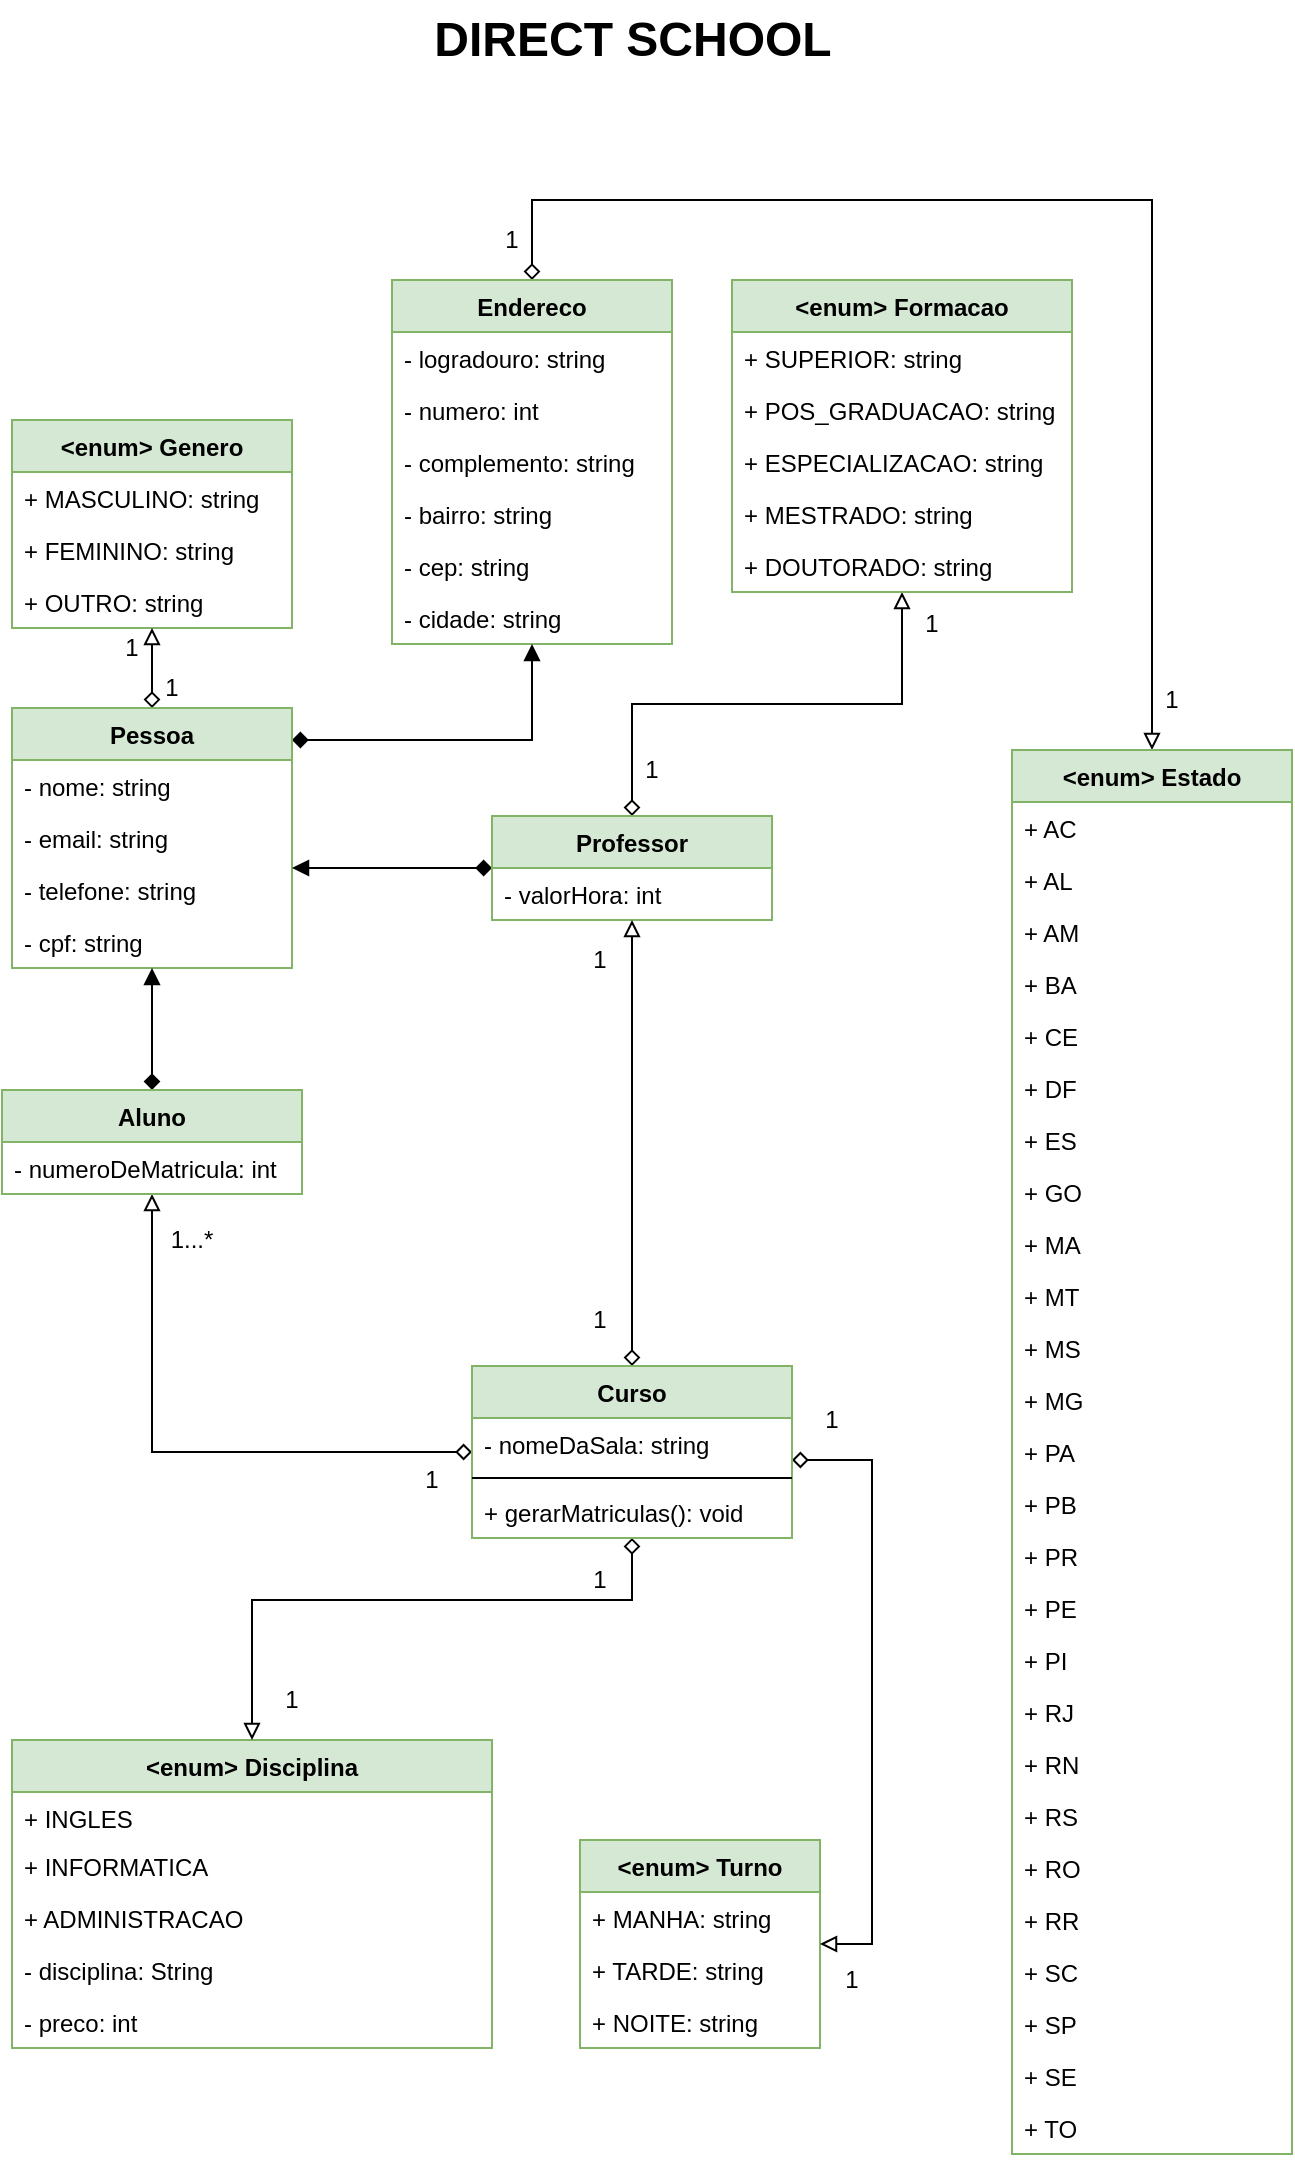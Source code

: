 <mxfile version="15.2.9" type="device"><diagram id="G3Ji8zv_kXSQR1y4FCMK" name="Page-1"><mxGraphModel dx="1038" dy="532" grid="1" gridSize="10" guides="1" tooltips="1" connect="1" arrows="1" fold="1" page="1" pageScale="1" pageWidth="827" pageHeight="1169" math="0" shadow="0"><root><mxCell id="0"/><mxCell id="1" parent="0"/><mxCell id="3UaYzliq4GK7qnCUAWTq-2" value="DIRECT SCHOOL" style="text;strokeColor=none;fillColor=none;html=1;fontSize=24;fontStyle=1;verticalAlign=middle;align=center;" parent="1" vertex="1"><mxGeometry x="320" y="40" width="240" height="40" as="geometry"/></mxCell><mxCell id="3UaYzliq4GK7qnCUAWTq-16" value="&lt;enum&gt; Genero" style="swimlane;fontStyle=1;childLayout=stackLayout;horizontal=1;startSize=26;fillColor=#d5e8d4;horizontalStack=0;resizeParent=1;resizeParentMax=0;resizeLast=0;collapsible=1;marginBottom=0;strokeColor=#82b366;glass=0;" parent="1" vertex="1"><mxGeometry x="130" y="250" width="140" height="104" as="geometry"/></mxCell><mxCell id="3UaYzliq4GK7qnCUAWTq-17" value="+ MASCULINO: string" style="text;strokeColor=none;fillColor=none;align=left;verticalAlign=top;spacingLeft=4;spacingRight=4;overflow=hidden;rotatable=0;points=[[0,0.5],[1,0.5]];portConstraint=eastwest;" parent="3UaYzliq4GK7qnCUAWTq-16" vertex="1"><mxGeometry y="26" width="140" height="26" as="geometry"/></mxCell><mxCell id="3UaYzliq4GK7qnCUAWTq-18" value="+ FEMININO: string" style="text;strokeColor=none;fillColor=none;align=left;verticalAlign=top;spacingLeft=4;spacingRight=4;overflow=hidden;rotatable=0;points=[[0,0.5],[1,0.5]];portConstraint=eastwest;" parent="3UaYzliq4GK7qnCUAWTq-16" vertex="1"><mxGeometry y="52" width="140" height="26" as="geometry"/></mxCell><mxCell id="3UaYzliq4GK7qnCUAWTq-19" value="+ OUTRO: string" style="text;strokeColor=none;fillColor=none;align=left;verticalAlign=top;spacingLeft=4;spacingRight=4;overflow=hidden;rotatable=0;points=[[0,0.5],[1,0.5]];portConstraint=eastwest;" parent="3UaYzliq4GK7qnCUAWTq-16" vertex="1"><mxGeometry y="78" width="140" height="26" as="geometry"/></mxCell><mxCell id="3UaYzliq4GK7qnCUAWTq-20" value="&lt;enum&gt; Disciplina" style="swimlane;fontStyle=1;childLayout=stackLayout;horizontal=1;startSize=26;fillColor=#d5e8d4;horizontalStack=0;resizeParent=1;resizeParentMax=0;resizeLast=0;collapsible=1;marginBottom=0;strokeColor=#82b366;glass=0;" parent="1" vertex="1"><mxGeometry x="130" y="910" width="240" height="154" as="geometry"/></mxCell><mxCell id="3UaYzliq4GK7qnCUAWTq-21" value="+ INGLES" style="text;strokeColor=none;fillColor=none;align=left;verticalAlign=top;spacingLeft=4;spacingRight=4;overflow=hidden;rotatable=0;points=[[0,0.5],[1,0.5]];portConstraint=eastwest;" parent="3UaYzliq4GK7qnCUAWTq-20" vertex="1"><mxGeometry y="26" width="240" height="24" as="geometry"/></mxCell><mxCell id="3UaYzliq4GK7qnCUAWTq-22" value="+ INFORMATICA" style="text;strokeColor=none;fillColor=none;align=left;verticalAlign=top;spacingLeft=4;spacingRight=4;overflow=hidden;rotatable=0;points=[[0,0.5],[1,0.5]];portConstraint=eastwest;" parent="3UaYzliq4GK7qnCUAWTq-20" vertex="1"><mxGeometry y="50" width="240" height="26" as="geometry"/></mxCell><mxCell id="3UaYzliq4GK7qnCUAWTq-23" value="+ ADMINISTRACAO" style="text;strokeColor=none;fillColor=none;align=left;verticalAlign=top;spacingLeft=4;spacingRight=4;overflow=hidden;rotatable=0;points=[[0,0.5],[1,0.5]];portConstraint=eastwest;" parent="3UaYzliq4GK7qnCUAWTq-20" vertex="1"><mxGeometry y="76" width="240" height="26" as="geometry"/></mxCell><mxCell id="wW0I7vchvAN6fZjaTR88-1" value="- disciplina: String" style="text;strokeColor=none;fillColor=none;align=left;verticalAlign=top;spacingLeft=4;spacingRight=4;overflow=hidden;rotatable=0;points=[[0,0.5],[1,0.5]];portConstraint=eastwest;" vertex="1" parent="3UaYzliq4GK7qnCUAWTq-20"><mxGeometry y="102" width="240" height="26" as="geometry"/></mxCell><mxCell id="wW0I7vchvAN6fZjaTR88-2" value="- preco: int" style="text;strokeColor=none;fillColor=none;align=left;verticalAlign=top;spacingLeft=4;spacingRight=4;overflow=hidden;rotatable=0;points=[[0,0.5],[1,0.5]];portConstraint=eastwest;" vertex="1" parent="3UaYzliq4GK7qnCUAWTq-20"><mxGeometry y="128" width="240" height="26" as="geometry"/></mxCell><mxCell id="3UaYzliq4GK7qnCUAWTq-93" style="edgeStyle=orthogonalEdgeStyle;rounded=0;orthogonalLoop=1;jettySize=auto;html=1;startArrow=diamond;startFill=0;endArrow=block;endFill=0;" parent="1" source="3UaYzliq4GK7qnCUAWTq-28" target="3UaYzliq4GK7qnCUAWTq-36" edge="1"><mxGeometry relative="1" as="geometry"><Array as="points"><mxPoint x="390" y="140"/><mxPoint x="700" y="140"/></Array></mxGeometry></mxCell><mxCell id="3UaYzliq4GK7qnCUAWTq-28" value="Endereco" style="swimlane;fontStyle=1;childLayout=stackLayout;horizontal=1;startSize=26;horizontalStack=0;resizeParent=1;resizeParentMax=0;resizeLast=0;collapsible=1;marginBottom=0;fillColor=#d5e8d4;strokeColor=#82b366;" parent="1" vertex="1"><mxGeometry x="320" y="180" width="140" height="182" as="geometry"/></mxCell><mxCell id="3UaYzliq4GK7qnCUAWTq-29" value="- logradouro: string" style="text;strokeColor=none;fillColor=none;align=left;verticalAlign=top;spacingLeft=4;spacingRight=4;overflow=hidden;rotatable=0;points=[[0,0.5],[1,0.5]];portConstraint=eastwest;" parent="3UaYzliq4GK7qnCUAWTq-28" vertex="1"><mxGeometry y="26" width="140" height="26" as="geometry"/></mxCell><mxCell id="3UaYzliq4GK7qnCUAWTq-30" value="- numero: int" style="text;strokeColor=none;fillColor=none;align=left;verticalAlign=top;spacingLeft=4;spacingRight=4;overflow=hidden;rotatable=0;points=[[0,0.5],[1,0.5]];portConstraint=eastwest;" parent="3UaYzliq4GK7qnCUAWTq-28" vertex="1"><mxGeometry y="52" width="140" height="26" as="geometry"/></mxCell><mxCell id="3UaYzliq4GK7qnCUAWTq-31" value="- complemento: string" style="text;strokeColor=none;fillColor=none;align=left;verticalAlign=top;spacingLeft=4;spacingRight=4;overflow=hidden;rotatable=0;points=[[0,0.5],[1,0.5]];portConstraint=eastwest;" parent="3UaYzliq4GK7qnCUAWTq-28" vertex="1"><mxGeometry y="78" width="140" height="26" as="geometry"/></mxCell><mxCell id="3UaYzliq4GK7qnCUAWTq-32" value="- bairro: string" style="text;strokeColor=none;fillColor=none;align=left;verticalAlign=top;spacingLeft=4;spacingRight=4;overflow=hidden;rotatable=0;points=[[0,0.5],[1,0.5]];portConstraint=eastwest;" parent="3UaYzliq4GK7qnCUAWTq-28" vertex="1"><mxGeometry y="104" width="140" height="26" as="geometry"/></mxCell><mxCell id="3UaYzliq4GK7qnCUAWTq-33" value="- cep: string" style="text;strokeColor=none;fillColor=none;align=left;verticalAlign=top;spacingLeft=4;spacingRight=4;overflow=hidden;rotatable=0;points=[[0,0.5],[1,0.5]];portConstraint=eastwest;" parent="3UaYzliq4GK7qnCUAWTq-28" vertex="1"><mxGeometry y="130" width="140" height="26" as="geometry"/></mxCell><mxCell id="3UaYzliq4GK7qnCUAWTq-34" value="- cidade: string" style="text;strokeColor=none;fillColor=none;align=left;verticalAlign=top;spacingLeft=4;spacingRight=4;overflow=hidden;rotatable=0;points=[[0,0.5],[1,0.5]];portConstraint=eastwest;" parent="3UaYzliq4GK7qnCUAWTq-28" vertex="1"><mxGeometry y="156" width="140" height="26" as="geometry"/></mxCell><mxCell id="3UaYzliq4GK7qnCUAWTq-36" value="&lt;enum&gt; Estado" style="swimlane;fontStyle=1;childLayout=stackLayout;horizontal=1;startSize=26;fillColor=#d5e8d4;horizontalStack=0;resizeParent=1;resizeParentMax=0;resizeLast=0;collapsible=1;marginBottom=0;strokeColor=#82b366;" parent="1" vertex="1"><mxGeometry x="630" y="415" width="140" height="702" as="geometry"><mxRectangle x="690" y="407" width="120" height="26" as="alternateBounds"/></mxGeometry></mxCell><mxCell id="3UaYzliq4GK7qnCUAWTq-37" value="+ AC" style="text;strokeColor=none;fillColor=none;align=left;verticalAlign=top;spacingLeft=4;spacingRight=4;overflow=hidden;rotatable=0;points=[[0,0.5],[1,0.5]];portConstraint=eastwest;" parent="3UaYzliq4GK7qnCUAWTq-36" vertex="1"><mxGeometry y="26" width="140" height="26" as="geometry"/></mxCell><mxCell id="3UaYzliq4GK7qnCUAWTq-38" value="+ AL" style="text;strokeColor=none;fillColor=none;align=left;verticalAlign=top;spacingLeft=4;spacingRight=4;overflow=hidden;rotatable=0;points=[[0,0.5],[1,0.5]];portConstraint=eastwest;" parent="3UaYzliq4GK7qnCUAWTq-36" vertex="1"><mxGeometry y="52" width="140" height="26" as="geometry"/></mxCell><mxCell id="3UaYzliq4GK7qnCUAWTq-39" value="+ AM" style="text;strokeColor=none;fillColor=none;align=left;verticalAlign=top;spacingLeft=4;spacingRight=4;overflow=hidden;rotatable=0;points=[[0,0.5],[1,0.5]];portConstraint=eastwest;" parent="3UaYzliq4GK7qnCUAWTq-36" vertex="1"><mxGeometry y="78" width="140" height="26" as="geometry"/></mxCell><mxCell id="3UaYzliq4GK7qnCUAWTq-40" value="+ BA" style="text;strokeColor=none;fillColor=none;align=left;verticalAlign=top;spacingLeft=4;spacingRight=4;overflow=hidden;rotatable=0;points=[[0,0.5],[1,0.5]];portConstraint=eastwest;" parent="3UaYzliq4GK7qnCUAWTq-36" vertex="1"><mxGeometry y="104" width="140" height="26" as="geometry"/></mxCell><mxCell id="3UaYzliq4GK7qnCUAWTq-41" value="+ CE" style="text;strokeColor=none;fillColor=none;align=left;verticalAlign=top;spacingLeft=4;spacingRight=4;overflow=hidden;rotatable=0;points=[[0,0.5],[1,0.5]];portConstraint=eastwest;" parent="3UaYzliq4GK7qnCUAWTq-36" vertex="1"><mxGeometry y="130" width="140" height="26" as="geometry"/></mxCell><mxCell id="3UaYzliq4GK7qnCUAWTq-42" value="+ DF" style="text;strokeColor=none;fillColor=none;align=left;verticalAlign=top;spacingLeft=4;spacingRight=4;overflow=hidden;rotatable=0;points=[[0,0.5],[1,0.5]];portConstraint=eastwest;" parent="3UaYzliq4GK7qnCUAWTq-36" vertex="1"><mxGeometry y="156" width="140" height="26" as="geometry"/></mxCell><mxCell id="3UaYzliq4GK7qnCUAWTq-43" value="+ ES" style="text;strokeColor=none;fillColor=none;align=left;verticalAlign=top;spacingLeft=4;spacingRight=4;overflow=hidden;rotatable=0;points=[[0,0.5],[1,0.5]];portConstraint=eastwest;" parent="3UaYzliq4GK7qnCUAWTq-36" vertex="1"><mxGeometry y="182" width="140" height="26" as="geometry"/></mxCell><mxCell id="3UaYzliq4GK7qnCUAWTq-44" value="+ GO" style="text;strokeColor=none;fillColor=none;align=left;verticalAlign=top;spacingLeft=4;spacingRight=4;overflow=hidden;rotatable=0;points=[[0,0.5],[1,0.5]];portConstraint=eastwest;" parent="3UaYzliq4GK7qnCUAWTq-36" vertex="1"><mxGeometry y="208" width="140" height="26" as="geometry"/></mxCell><mxCell id="3UaYzliq4GK7qnCUAWTq-45" value="+ MA" style="text;strokeColor=none;fillColor=none;align=left;verticalAlign=top;spacingLeft=4;spacingRight=4;overflow=hidden;rotatable=0;points=[[0,0.5],[1,0.5]];portConstraint=eastwest;" parent="3UaYzliq4GK7qnCUAWTq-36" vertex="1"><mxGeometry y="234" width="140" height="26" as="geometry"/></mxCell><mxCell id="3UaYzliq4GK7qnCUAWTq-46" value="+ MT" style="text;strokeColor=none;fillColor=none;align=left;verticalAlign=top;spacingLeft=4;spacingRight=4;overflow=hidden;rotatable=0;points=[[0,0.5],[1,0.5]];portConstraint=eastwest;" parent="3UaYzliq4GK7qnCUAWTq-36" vertex="1"><mxGeometry y="260" width="140" height="26" as="geometry"/></mxCell><mxCell id="3UaYzliq4GK7qnCUAWTq-47" value="+ MS" style="text;strokeColor=none;fillColor=none;align=left;verticalAlign=top;spacingLeft=4;spacingRight=4;overflow=hidden;rotatable=0;points=[[0,0.5],[1,0.5]];portConstraint=eastwest;" parent="3UaYzliq4GK7qnCUAWTq-36" vertex="1"><mxGeometry y="286" width="140" height="26" as="geometry"/></mxCell><mxCell id="3UaYzliq4GK7qnCUAWTq-48" value="+ MG" style="text;strokeColor=none;fillColor=none;align=left;verticalAlign=top;spacingLeft=4;spacingRight=4;overflow=hidden;rotatable=0;points=[[0,0.5],[1,0.5]];portConstraint=eastwest;" parent="3UaYzliq4GK7qnCUAWTq-36" vertex="1"><mxGeometry y="312" width="140" height="26" as="geometry"/></mxCell><mxCell id="3UaYzliq4GK7qnCUAWTq-49" value="+ PA" style="text;strokeColor=none;fillColor=none;align=left;verticalAlign=top;spacingLeft=4;spacingRight=4;overflow=hidden;rotatable=0;points=[[0,0.5],[1,0.5]];portConstraint=eastwest;" parent="3UaYzliq4GK7qnCUAWTq-36" vertex="1"><mxGeometry y="338" width="140" height="26" as="geometry"/></mxCell><mxCell id="3UaYzliq4GK7qnCUAWTq-50" value="+ PB" style="text;strokeColor=none;fillColor=none;align=left;verticalAlign=top;spacingLeft=4;spacingRight=4;overflow=hidden;rotatable=0;points=[[0,0.5],[1,0.5]];portConstraint=eastwest;" parent="3UaYzliq4GK7qnCUAWTq-36" vertex="1"><mxGeometry y="364" width="140" height="26" as="geometry"/></mxCell><mxCell id="3UaYzliq4GK7qnCUAWTq-51" value="+ PR" style="text;strokeColor=none;fillColor=none;align=left;verticalAlign=top;spacingLeft=4;spacingRight=4;overflow=hidden;rotatable=0;points=[[0,0.5],[1,0.5]];portConstraint=eastwest;" parent="3UaYzliq4GK7qnCUAWTq-36" vertex="1"><mxGeometry y="390" width="140" height="26" as="geometry"/></mxCell><mxCell id="3UaYzliq4GK7qnCUAWTq-52" value="+ PE" style="text;strokeColor=none;fillColor=none;align=left;verticalAlign=top;spacingLeft=4;spacingRight=4;overflow=hidden;rotatable=0;points=[[0,0.5],[1,0.5]];portConstraint=eastwest;" parent="3UaYzliq4GK7qnCUAWTq-36" vertex="1"><mxGeometry y="416" width="140" height="26" as="geometry"/></mxCell><mxCell id="3UaYzliq4GK7qnCUAWTq-53" value="+ PI" style="text;strokeColor=none;fillColor=none;align=left;verticalAlign=top;spacingLeft=4;spacingRight=4;overflow=hidden;rotatable=0;points=[[0,0.5],[1,0.5]];portConstraint=eastwest;" parent="3UaYzliq4GK7qnCUAWTq-36" vertex="1"><mxGeometry y="442" width="140" height="26" as="geometry"/></mxCell><mxCell id="3UaYzliq4GK7qnCUAWTq-54" value="+ RJ" style="text;strokeColor=none;fillColor=none;align=left;verticalAlign=top;spacingLeft=4;spacingRight=4;overflow=hidden;rotatable=0;points=[[0,0.5],[1,0.5]];portConstraint=eastwest;" parent="3UaYzliq4GK7qnCUAWTq-36" vertex="1"><mxGeometry y="468" width="140" height="26" as="geometry"/></mxCell><mxCell id="3UaYzliq4GK7qnCUAWTq-55" value="+ RN" style="text;strokeColor=none;fillColor=none;align=left;verticalAlign=top;spacingLeft=4;spacingRight=4;overflow=hidden;rotatable=0;points=[[0,0.5],[1,0.5]];portConstraint=eastwest;" parent="3UaYzliq4GK7qnCUAWTq-36" vertex="1"><mxGeometry y="494" width="140" height="26" as="geometry"/></mxCell><mxCell id="3UaYzliq4GK7qnCUAWTq-56" value="+ RS" style="text;strokeColor=none;fillColor=none;align=left;verticalAlign=top;spacingLeft=4;spacingRight=4;overflow=hidden;rotatable=0;points=[[0,0.5],[1,0.5]];portConstraint=eastwest;" parent="3UaYzliq4GK7qnCUAWTq-36" vertex="1"><mxGeometry y="520" width="140" height="26" as="geometry"/></mxCell><mxCell id="3UaYzliq4GK7qnCUAWTq-57" value="+ RO" style="text;strokeColor=none;fillColor=none;align=left;verticalAlign=top;spacingLeft=4;spacingRight=4;overflow=hidden;rotatable=0;points=[[0,0.5],[1,0.5]];portConstraint=eastwest;" parent="3UaYzliq4GK7qnCUAWTq-36" vertex="1"><mxGeometry y="546" width="140" height="26" as="geometry"/></mxCell><mxCell id="3UaYzliq4GK7qnCUAWTq-58" value="+ RR" style="text;strokeColor=none;fillColor=none;align=left;verticalAlign=top;spacingLeft=4;spacingRight=4;overflow=hidden;rotatable=0;points=[[0,0.5],[1,0.5]];portConstraint=eastwest;" parent="3UaYzliq4GK7qnCUAWTq-36" vertex="1"><mxGeometry y="572" width="140" height="26" as="geometry"/></mxCell><mxCell id="3UaYzliq4GK7qnCUAWTq-59" value="+ SC" style="text;strokeColor=none;fillColor=none;align=left;verticalAlign=top;spacingLeft=4;spacingRight=4;overflow=hidden;rotatable=0;points=[[0,0.5],[1,0.5]];portConstraint=eastwest;" parent="3UaYzliq4GK7qnCUAWTq-36" vertex="1"><mxGeometry y="598" width="140" height="26" as="geometry"/></mxCell><mxCell id="3UaYzliq4GK7qnCUAWTq-60" value="+ SP" style="text;strokeColor=none;fillColor=none;align=left;verticalAlign=top;spacingLeft=4;spacingRight=4;overflow=hidden;rotatable=0;points=[[0,0.5],[1,0.5]];portConstraint=eastwest;" parent="3UaYzliq4GK7qnCUAWTq-36" vertex="1"><mxGeometry y="624" width="140" height="26" as="geometry"/></mxCell><mxCell id="3UaYzliq4GK7qnCUAWTq-61" value="+ SE" style="text;strokeColor=none;fillColor=none;align=left;verticalAlign=top;spacingLeft=4;spacingRight=4;overflow=hidden;rotatable=0;points=[[0,0.5],[1,0.5]];portConstraint=eastwest;" parent="3UaYzliq4GK7qnCUAWTq-36" vertex="1"><mxGeometry y="650" width="140" height="26" as="geometry"/></mxCell><mxCell id="3UaYzliq4GK7qnCUAWTq-62" value="+ TO" style="text;strokeColor=none;fillColor=none;align=left;verticalAlign=top;spacingLeft=4;spacingRight=4;overflow=hidden;rotatable=0;points=[[0,0.5],[1,0.5]];portConstraint=eastwest;" parent="3UaYzliq4GK7qnCUAWTq-36" vertex="1"><mxGeometry y="676" width="140" height="26" as="geometry"/></mxCell><mxCell id="3UaYzliq4GK7qnCUAWTq-88" style="edgeStyle=orthogonalEdgeStyle;rounded=0;orthogonalLoop=1;jettySize=auto;html=1;endArrow=block;endFill=0;startArrow=diamond;startFill=0;" parent="1" source="3UaYzliq4GK7qnCUAWTq-64" target="3UaYzliq4GK7qnCUAWTq-16" edge="1"><mxGeometry relative="1" as="geometry"/></mxCell><mxCell id="3UaYzliq4GK7qnCUAWTq-92" style="edgeStyle=orthogonalEdgeStyle;rounded=0;orthogonalLoop=1;jettySize=auto;html=1;startArrow=diamond;startFill=1;endArrow=block;endFill=1;" parent="1" source="3UaYzliq4GK7qnCUAWTq-64" target="3UaYzliq4GK7qnCUAWTq-28" edge="1"><mxGeometry relative="1" as="geometry"><Array as="points"><mxPoint x="390" y="410"/></Array></mxGeometry></mxCell><mxCell id="3UaYzliq4GK7qnCUAWTq-64" value="Pessoa" style="swimlane;fontStyle=1;childLayout=stackLayout;horizontal=1;startSize=26;fillColor=#d5e8d4;horizontalStack=0;resizeParent=1;resizeParentMax=0;resizeLast=0;collapsible=1;marginBottom=0;strokeColor=#82b366;glass=0;" parent="1" vertex="1"><mxGeometry x="130" y="394" width="140" height="130" as="geometry"/></mxCell><mxCell id="3UaYzliq4GK7qnCUAWTq-68" value="- nome: string" style="text;strokeColor=none;fillColor=none;align=left;verticalAlign=top;spacingLeft=4;spacingRight=4;overflow=hidden;rotatable=0;points=[[0,0.5],[1,0.5]];portConstraint=eastwest;" parent="3UaYzliq4GK7qnCUAWTq-64" vertex="1"><mxGeometry y="26" width="140" height="26" as="geometry"/></mxCell><mxCell id="3UaYzliq4GK7qnCUAWTq-71" value="- email: string" style="text;strokeColor=none;fillColor=none;align=left;verticalAlign=top;spacingLeft=4;spacingRight=4;overflow=hidden;rotatable=0;points=[[0,0.5],[1,0.5]];portConstraint=eastwest;" parent="3UaYzliq4GK7qnCUAWTq-64" vertex="1"><mxGeometry y="52" width="140" height="26" as="geometry"/></mxCell><mxCell id="3UaYzliq4GK7qnCUAWTq-70" value="- telefone: string" style="text;strokeColor=none;fillColor=none;align=left;verticalAlign=top;spacingLeft=4;spacingRight=4;overflow=hidden;rotatable=0;points=[[0,0.5],[1,0.5]];portConstraint=eastwest;" parent="3UaYzliq4GK7qnCUAWTq-64" vertex="1"><mxGeometry y="78" width="140" height="26" as="geometry"/></mxCell><mxCell id="3UaYzliq4GK7qnCUAWTq-69" value="- cpf: string" style="text;strokeColor=none;fillColor=none;align=left;verticalAlign=top;spacingLeft=4;spacingRight=4;overflow=hidden;rotatable=0;points=[[0,0.5],[1,0.5]];portConstraint=eastwest;" parent="3UaYzliq4GK7qnCUAWTq-64" vertex="1"><mxGeometry y="104" width="140" height="26" as="geometry"/></mxCell><mxCell id="3UaYzliq4GK7qnCUAWTq-78" style="edgeStyle=orthogonalEdgeStyle;rounded=0;orthogonalLoop=1;jettySize=auto;html=1;endArrow=block;endFill=1;startArrow=diamond;startFill=1;" parent="1" source="3UaYzliq4GK7qnCUAWTq-125" target="3UaYzliq4GK7qnCUAWTq-64" edge="1"><mxGeometry relative="1" as="geometry"><mxPoint x="200" y="600" as="sourcePoint"/></mxGeometry></mxCell><mxCell id="3UaYzliq4GK7qnCUAWTq-83" style="edgeStyle=orthogonalEdgeStyle;rounded=0;orthogonalLoop=1;jettySize=auto;html=1;endArrow=block;endFill=1;startArrow=diamond;startFill=1;" parent="1" source="3UaYzliq4GK7qnCUAWTq-79" target="3UaYzliq4GK7qnCUAWTq-64" edge="1"><mxGeometry relative="1" as="geometry"><Array as="points"><mxPoint x="300" y="474"/><mxPoint x="300" y="474"/></Array></mxGeometry></mxCell><mxCell id="3UaYzliq4GK7qnCUAWTq-91" style="edgeStyle=orthogonalEdgeStyle;rounded=0;orthogonalLoop=1;jettySize=auto;html=1;endArrow=block;endFill=0;startArrow=diamond;startFill=0;" parent="1" source="3UaYzliq4GK7qnCUAWTq-79" target="3UaYzliq4GK7qnCUAWTq-84" edge="1"><mxGeometry relative="1" as="geometry"/></mxCell><mxCell id="3UaYzliq4GK7qnCUAWTq-79" value="Professor" style="swimlane;fontStyle=1;childLayout=stackLayout;horizontal=1;startSize=26;fillColor=#d5e8d4;horizontalStack=0;resizeParent=1;resizeParentMax=0;resizeLast=0;collapsible=1;marginBottom=0;strokeColor=#82b366;glass=0;" parent="1" vertex="1"><mxGeometry x="370" y="448" width="140" height="52" as="geometry"/></mxCell><mxCell id="3UaYzliq4GK7qnCUAWTq-80" value="- valorHora: int" style="text;strokeColor=none;fillColor=none;align=left;verticalAlign=top;spacingLeft=4;spacingRight=4;overflow=hidden;rotatable=0;points=[[0,0.5],[1,0.5]];portConstraint=eastwest;" parent="3UaYzliq4GK7qnCUAWTq-79" vertex="1"><mxGeometry y="26" width="140" height="26" as="geometry"/></mxCell><mxCell id="3UaYzliq4GK7qnCUAWTq-84" value="&lt;enum&gt; Formacao" style="swimlane;fontStyle=1;childLayout=stackLayout;horizontal=1;startSize=26;fillColor=#d5e8d4;horizontalStack=0;resizeParent=1;resizeParentMax=0;resizeLast=0;collapsible=1;marginBottom=0;strokeColor=#82b366;" parent="1" vertex="1"><mxGeometry x="490" y="180" width="170" height="156" as="geometry"/></mxCell><mxCell id="3UaYzliq4GK7qnCUAWTq-85" value="+ SUPERIOR: string" style="text;strokeColor=none;fillColor=none;align=left;verticalAlign=top;spacingLeft=4;spacingRight=4;overflow=hidden;rotatable=0;points=[[0,0.5],[1,0.5]];portConstraint=eastwest;" parent="3UaYzliq4GK7qnCUAWTq-84" vertex="1"><mxGeometry y="26" width="170" height="26" as="geometry"/></mxCell><mxCell id="3UaYzliq4GK7qnCUAWTq-86" value="+ POS_GRADUACAO: string" style="text;strokeColor=none;fillColor=none;align=left;verticalAlign=top;spacingLeft=4;spacingRight=4;overflow=hidden;rotatable=0;points=[[0,0.5],[1,0.5]];portConstraint=eastwest;" parent="3UaYzliq4GK7qnCUAWTq-84" vertex="1"><mxGeometry y="52" width="170" height="26" as="geometry"/></mxCell><mxCell id="3UaYzliq4GK7qnCUAWTq-87" value="+ ESPECIALIZACAO: string" style="text;strokeColor=none;fillColor=none;align=left;verticalAlign=top;spacingLeft=4;spacingRight=4;overflow=hidden;rotatable=0;points=[[0,0.5],[1,0.5]];portConstraint=eastwest;" parent="3UaYzliq4GK7qnCUAWTq-84" vertex="1"><mxGeometry y="78" width="170" height="26" as="geometry"/></mxCell><mxCell id="3UaYzliq4GK7qnCUAWTq-89" value="+ MESTRADO: string" style="text;strokeColor=none;fillColor=none;align=left;verticalAlign=top;spacingLeft=4;spacingRight=4;overflow=hidden;rotatable=0;points=[[0,0.5],[1,0.5]];portConstraint=eastwest;" parent="3UaYzliq4GK7qnCUAWTq-84" vertex="1"><mxGeometry y="104" width="170" height="26" as="geometry"/></mxCell><mxCell id="3UaYzliq4GK7qnCUAWTq-90" value="+ DOUTORADO: string" style="text;strokeColor=none;fillColor=none;align=left;verticalAlign=top;spacingLeft=4;spacingRight=4;overflow=hidden;rotatable=0;points=[[0,0.5],[1,0.5]];portConstraint=eastwest;" parent="3UaYzliq4GK7qnCUAWTq-84" vertex="1"><mxGeometry y="130" width="170" height="26" as="geometry"/></mxCell><mxCell id="3UaYzliq4GK7qnCUAWTq-94" value="&lt;enum&gt; Turno" style="swimlane;fontStyle=1;childLayout=stackLayout;horizontal=1;startSize=26;fillColor=#d5e8d4;horizontalStack=0;resizeParent=1;resizeParentMax=0;resizeLast=0;collapsible=1;marginBottom=0;strokeColor=#82b366;glass=0;" parent="1" vertex="1"><mxGeometry x="414" y="960" width="120" height="104" as="geometry"/></mxCell><mxCell id="3UaYzliq4GK7qnCUAWTq-95" value="+ MANHA: string" style="text;strokeColor=none;fillColor=none;align=left;verticalAlign=top;spacingLeft=4;spacingRight=4;overflow=hidden;rotatable=0;points=[[0,0.5],[1,0.5]];portConstraint=eastwest;" parent="3UaYzliq4GK7qnCUAWTq-94" vertex="1"><mxGeometry y="26" width="120" height="26" as="geometry"/></mxCell><mxCell id="3UaYzliq4GK7qnCUAWTq-96" value="+ TARDE: string" style="text;strokeColor=none;fillColor=none;align=left;verticalAlign=top;spacingLeft=4;spacingRight=4;overflow=hidden;rotatable=0;points=[[0,0.5],[1,0.5]];portConstraint=eastwest;" parent="3UaYzliq4GK7qnCUAWTq-94" vertex="1"><mxGeometry y="52" width="120" height="26" as="geometry"/></mxCell><mxCell id="3UaYzliq4GK7qnCUAWTq-97" value="+ NOITE: string" style="text;strokeColor=none;fillColor=none;align=left;verticalAlign=top;spacingLeft=4;spacingRight=4;overflow=hidden;rotatable=0;points=[[0,0.5],[1,0.5]];portConstraint=eastwest;" parent="3UaYzliq4GK7qnCUAWTq-94" vertex="1"><mxGeometry y="78" width="120" height="26" as="geometry"/></mxCell><mxCell id="3UaYzliq4GK7qnCUAWTq-102" style="edgeStyle=orthogonalEdgeStyle;rounded=0;orthogonalLoop=1;jettySize=auto;html=1;startArrow=diamond;startFill=0;endArrow=block;endFill=0;" parent="1" source="3UaYzliq4GK7qnCUAWTq-119" target="3UaYzliq4GK7qnCUAWTq-79" edge="1"><mxGeometry relative="1" as="geometry"><mxPoint x="470" y="640" as="sourcePoint"/></mxGeometry></mxCell><mxCell id="3UaYzliq4GK7qnCUAWTq-103" style="edgeStyle=orthogonalEdgeStyle;rounded=0;orthogonalLoop=1;jettySize=auto;html=1;startArrow=diamond;startFill=0;endArrow=block;endFill=0;metaEdit=0;" parent="1" source="3UaYzliq4GK7qnCUAWTq-119" target="3UaYzliq4GK7qnCUAWTq-125" edge="1"><mxGeometry relative="1" as="geometry"><mxPoint x="330" y="756" as="sourcePoint"/><mxPoint x="200" y="640" as="targetPoint"/></mxGeometry></mxCell><mxCell id="3UaYzliq4GK7qnCUAWTq-113" style="edgeStyle=orthogonalEdgeStyle;rounded=0;orthogonalLoop=1;jettySize=auto;html=1;startArrow=diamond;startFill=0;endArrow=block;endFill=0;" parent="1" source="3UaYzliq4GK7qnCUAWTq-119" target="3UaYzliq4GK7qnCUAWTq-20" edge="1"><mxGeometry relative="1" as="geometry"><mxPoint x="400.059" y="782.0" as="sourcePoint"/><Array as="points"><mxPoint x="440" y="840"/><mxPoint x="250" y="840"/></Array></mxGeometry></mxCell><mxCell id="3UaYzliq4GK7qnCUAWTq-104" value="1" style="text;html=1;strokeColor=none;fillColor=none;align=center;verticalAlign=middle;whiteSpace=wrap;rounded=0;" parent="1" vertex="1"><mxGeometry x="330" y="770" width="20" height="20" as="geometry"/></mxCell><mxCell id="3UaYzliq4GK7qnCUAWTq-105" value="1...*" style="text;html=1;strokeColor=none;fillColor=none;align=center;verticalAlign=middle;whiteSpace=wrap;rounded=0;" parent="1" vertex="1"><mxGeometry x="210" y="650" width="20" height="20" as="geometry"/></mxCell><mxCell id="3UaYzliq4GK7qnCUAWTq-107" value="1" style="text;html=1;strokeColor=none;fillColor=none;align=center;verticalAlign=middle;whiteSpace=wrap;rounded=0;" parent="1" vertex="1"><mxGeometry x="414" y="690" width="20" height="20" as="geometry"/></mxCell><mxCell id="3UaYzliq4GK7qnCUAWTq-108" value="1" style="text;html=1;strokeColor=none;fillColor=none;align=center;verticalAlign=middle;whiteSpace=wrap;rounded=0;" parent="1" vertex="1"><mxGeometry x="414" y="510" width="20" height="20" as="geometry"/></mxCell><mxCell id="3UaYzliq4GK7qnCUAWTq-109" value="1" style="text;html=1;strokeColor=none;fillColor=none;align=center;verticalAlign=middle;whiteSpace=wrap;rounded=0;" parent="1" vertex="1"><mxGeometry x="200" y="374" width="20" height="20" as="geometry"/></mxCell><mxCell id="3UaYzliq4GK7qnCUAWTq-110" value="1" style="text;html=1;strokeColor=none;fillColor=none;align=center;verticalAlign=middle;whiteSpace=wrap;rounded=0;" parent="1" vertex="1"><mxGeometry x="180" y="354" width="20" height="20" as="geometry"/></mxCell><mxCell id="3UaYzliq4GK7qnCUAWTq-111" value="1" style="text;html=1;strokeColor=none;fillColor=none;align=center;verticalAlign=middle;whiteSpace=wrap;rounded=0;" parent="1" vertex="1"><mxGeometry x="700" y="380" width="20" height="20" as="geometry"/></mxCell><mxCell id="3UaYzliq4GK7qnCUAWTq-112" value="1" style="text;html=1;strokeColor=none;fillColor=none;align=center;verticalAlign=middle;whiteSpace=wrap;rounded=0;" parent="1" vertex="1"><mxGeometry x="370" y="150" width="20" height="20" as="geometry"/></mxCell><mxCell id="3UaYzliq4GK7qnCUAWTq-114" style="edgeStyle=orthogonalEdgeStyle;rounded=0;orthogonalLoop=1;jettySize=auto;html=1;startArrow=diamond;startFill=0;endArrow=block;endFill=0;" parent="1" source="3UaYzliq4GK7qnCUAWTq-119" target="3UaYzliq4GK7qnCUAWTq-94" edge="1"><mxGeometry relative="1" as="geometry"><mxPoint x="470" y="760" as="sourcePoint"/><Array as="points"><mxPoint x="560" y="770"/><mxPoint x="560" y="1012"/></Array></mxGeometry></mxCell><mxCell id="3UaYzliq4GK7qnCUAWTq-115" value="1" style="text;html=1;strokeColor=none;fillColor=none;align=center;verticalAlign=middle;whiteSpace=wrap;rounded=0;" parent="1" vertex="1"><mxGeometry x="414" y="820" width="20" height="20" as="geometry"/></mxCell><mxCell id="3UaYzliq4GK7qnCUAWTq-116" value="1" style="text;html=1;strokeColor=none;fillColor=none;align=center;verticalAlign=middle;whiteSpace=wrap;rounded=0;" parent="1" vertex="1"><mxGeometry x="260" y="880" width="20" height="20" as="geometry"/></mxCell><mxCell id="3UaYzliq4GK7qnCUAWTq-117" value="1" style="text;html=1;strokeColor=none;fillColor=none;align=center;verticalAlign=middle;whiteSpace=wrap;rounded=0;" parent="1" vertex="1"><mxGeometry x="530" y="740" width="20" height="20" as="geometry"/></mxCell><mxCell id="3UaYzliq4GK7qnCUAWTq-118" value="1" style="text;html=1;strokeColor=none;fillColor=none;align=center;verticalAlign=middle;whiteSpace=wrap;rounded=0;" parent="1" vertex="1"><mxGeometry x="540" y="1020" width="20" height="20" as="geometry"/></mxCell><mxCell id="3UaYzliq4GK7qnCUAWTq-119" value="Curso" style="swimlane;fontStyle=1;align=center;verticalAlign=top;childLayout=stackLayout;horizontal=1;startSize=26;horizontalStack=0;resizeParent=1;resizeParentMax=0;resizeLast=0;collapsible=1;marginBottom=0;rounded=0;glass=0;sketch=0;fillColor=#d5e8d4;strokeColor=#82b366;" parent="1" vertex="1"><mxGeometry x="360" y="723" width="160" height="86" as="geometry"/></mxCell><mxCell id="3UaYzliq4GK7qnCUAWTq-120" value="- nomeDaSala: string" style="text;strokeColor=none;fillColor=none;align=left;verticalAlign=top;spacingLeft=4;spacingRight=4;overflow=hidden;rotatable=0;points=[[0,0.5],[1,0.5]];portConstraint=eastwest;" parent="3UaYzliq4GK7qnCUAWTq-119" vertex="1"><mxGeometry y="26" width="160" height="26" as="geometry"/></mxCell><mxCell id="3UaYzliq4GK7qnCUAWTq-121" value="" style="line;strokeWidth=1;fillColor=none;align=left;verticalAlign=middle;spacingTop=-1;spacingLeft=3;spacingRight=3;rotatable=0;labelPosition=right;points=[];portConstraint=eastwest;" parent="3UaYzliq4GK7qnCUAWTq-119" vertex="1"><mxGeometry y="52" width="160" height="8" as="geometry"/></mxCell><mxCell id="3UaYzliq4GK7qnCUAWTq-122" value="+ gerarMatriculas(): void" style="text;strokeColor=none;fillColor=none;align=left;verticalAlign=top;spacingLeft=4;spacingRight=4;overflow=hidden;rotatable=0;points=[[0,0.5],[1,0.5]];portConstraint=eastwest;" parent="3UaYzliq4GK7qnCUAWTq-119" vertex="1"><mxGeometry y="60" width="160" height="26" as="geometry"/></mxCell><mxCell id="3UaYzliq4GK7qnCUAWTq-125" value="Aluno" style="swimlane;fontStyle=1;childLayout=stackLayout;horizontal=1;startSize=26;fillColor=#d5e8d4;horizontalStack=0;resizeParent=1;resizeParentMax=0;resizeLast=0;collapsible=1;marginBottom=0;rounded=0;glass=0;sketch=0;strokeColor=#82b366;" parent="1" vertex="1"><mxGeometry x="125" y="585" width="150" height="52" as="geometry"/></mxCell><mxCell id="3UaYzliq4GK7qnCUAWTq-126" value="- numeroDeMatricula: int" style="text;strokeColor=none;fillColor=none;align=left;verticalAlign=top;spacingLeft=4;spacingRight=4;overflow=hidden;rotatable=0;points=[[0,0.5],[1,0.5]];portConstraint=eastwest;" parent="3UaYzliq4GK7qnCUAWTq-125" vertex="1"><mxGeometry y="26" width="150" height="26" as="geometry"/></mxCell><mxCell id="lIw8C3UVmYVvCNqzP6GI-1" value="1" style="text;html=1;strokeColor=none;fillColor=none;align=center;verticalAlign=middle;whiteSpace=wrap;rounded=0;" parent="1" vertex="1"><mxGeometry x="440" y="415" width="20" height="20" as="geometry"/></mxCell><mxCell id="lIw8C3UVmYVvCNqzP6GI-2" value="1" style="text;html=1;strokeColor=none;fillColor=none;align=center;verticalAlign=middle;whiteSpace=wrap;rounded=0;" parent="1" vertex="1"><mxGeometry x="580" y="342" width="20" height="20" as="geometry"/></mxCell></root></mxGraphModel></diagram></mxfile>